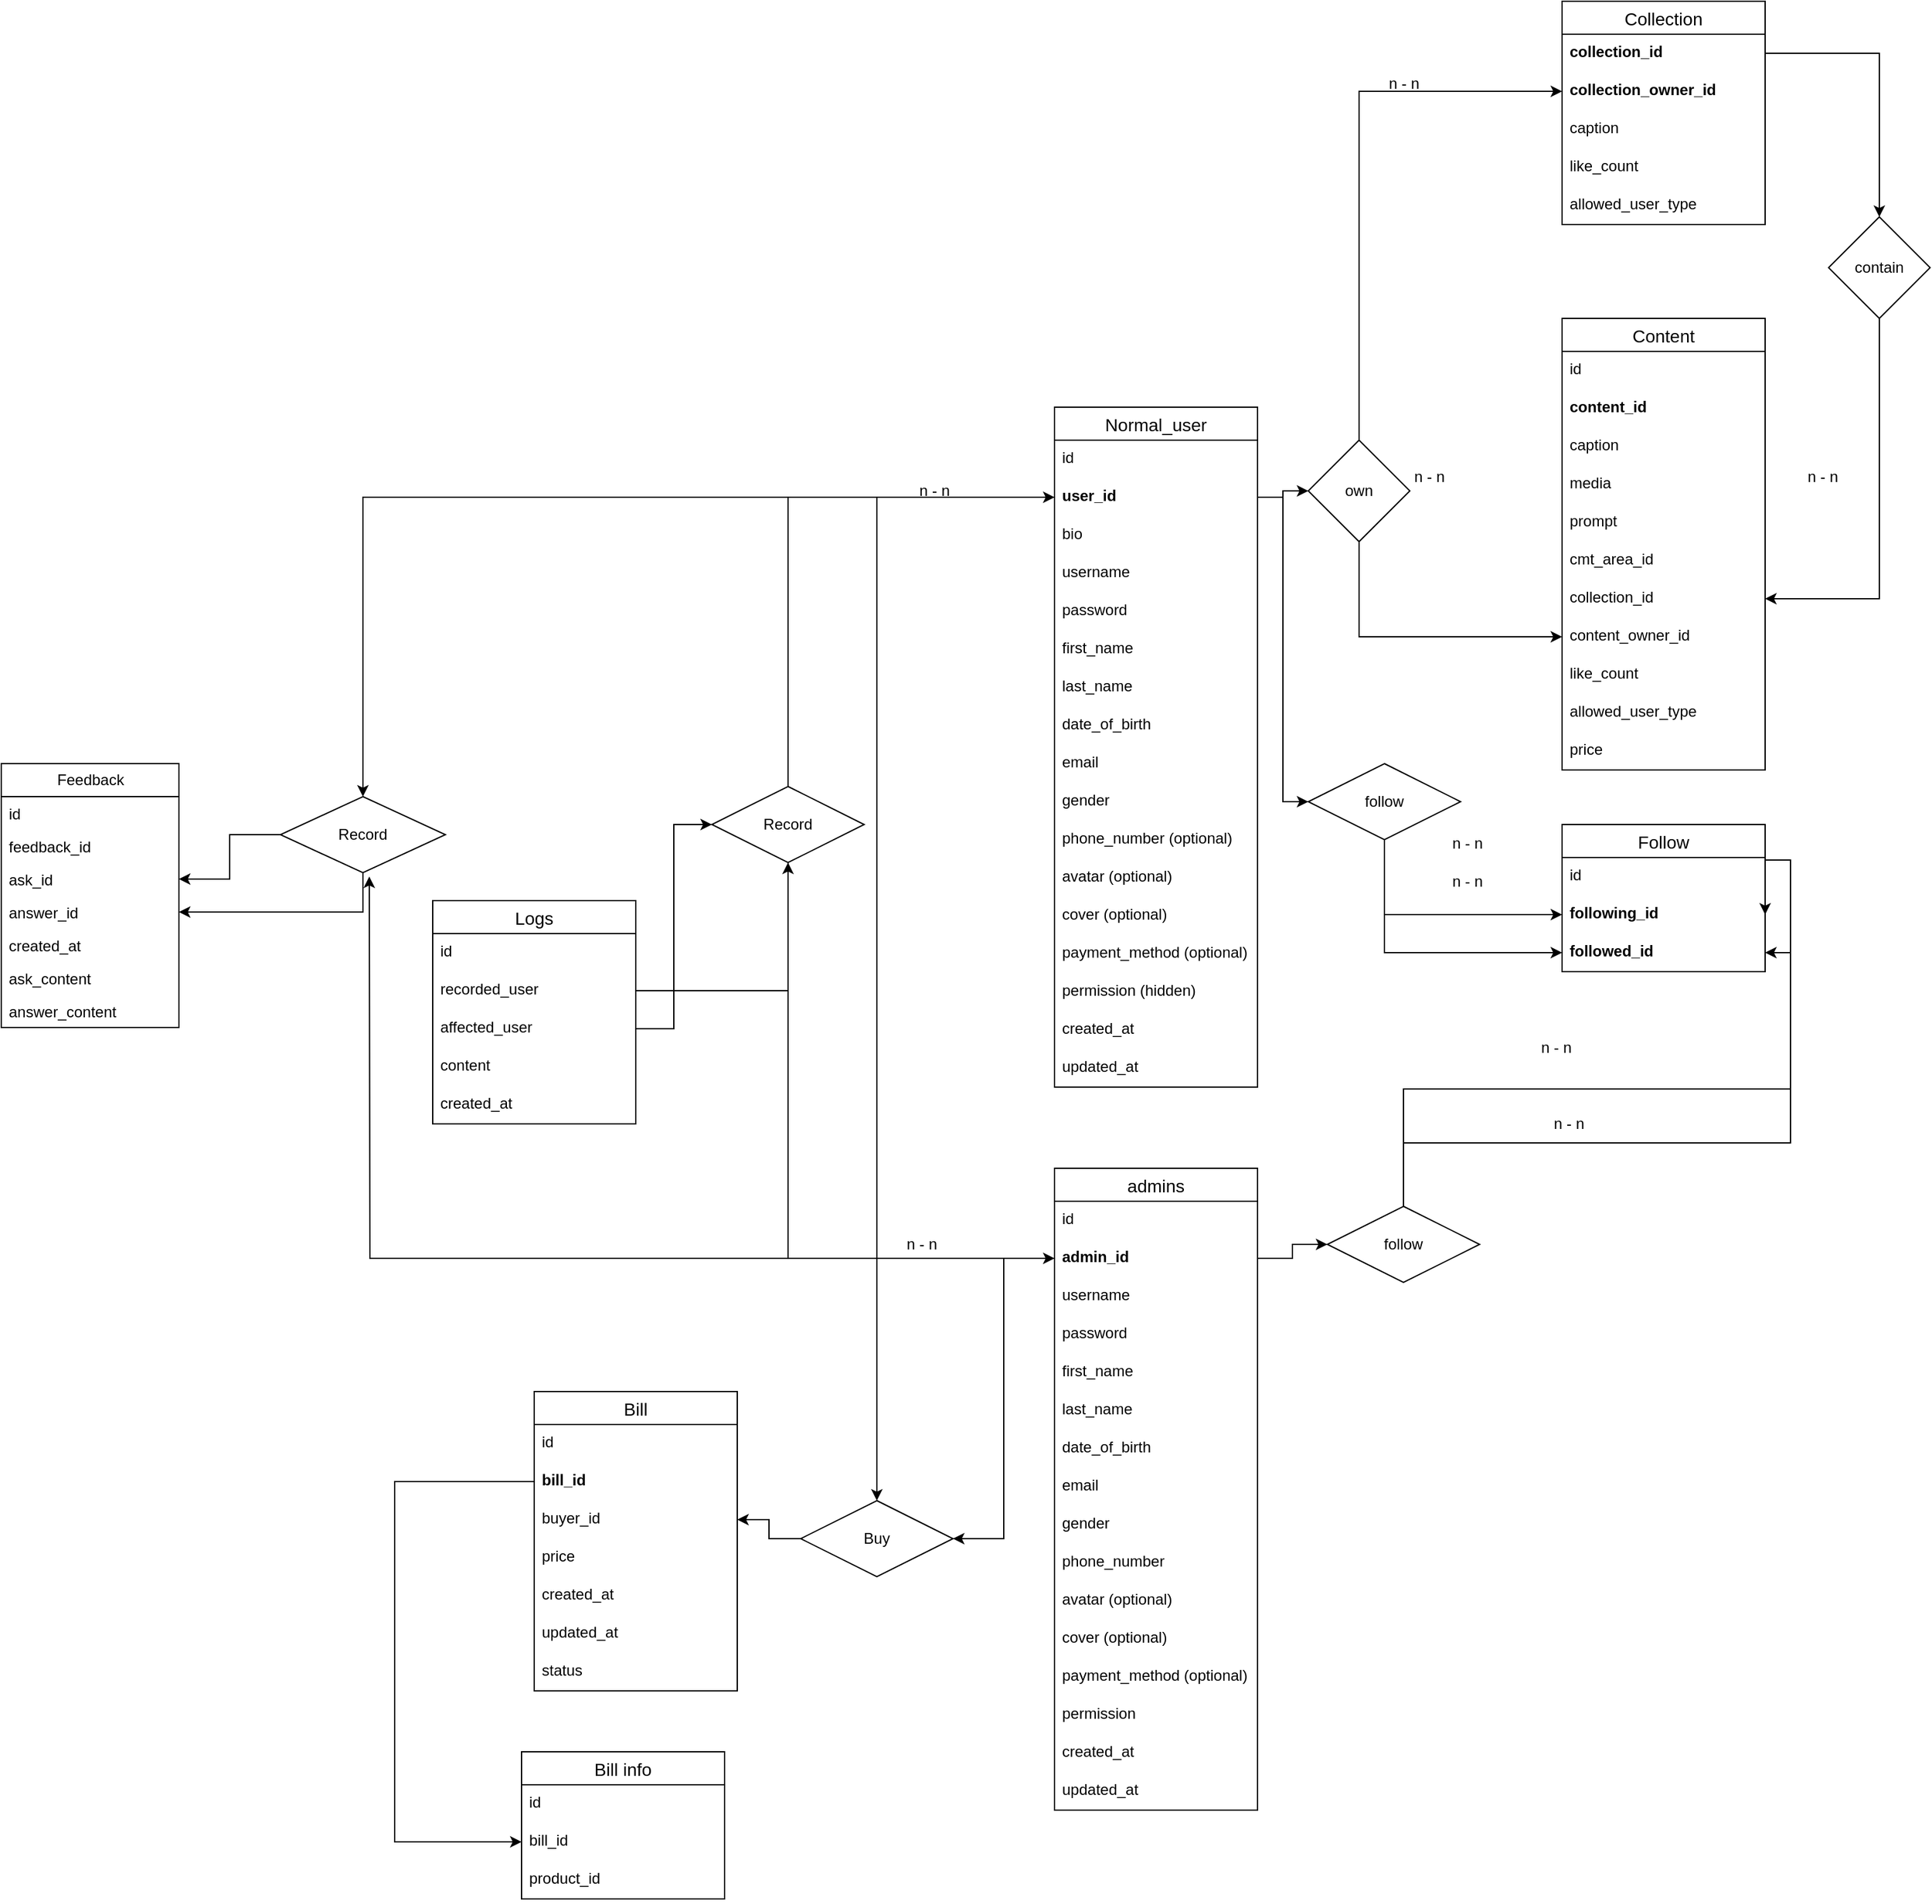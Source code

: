 <mxfile version="20.8.16" type="device"><diagram name="Page-1" id="bbfMSA4uAIU-QjSrY9ZJ"><mxGraphModel dx="2061" dy="1723" grid="1" gridSize="10" guides="1" tooltips="1" connect="1" arrows="1" fold="1" page="1" pageScale="1" pageWidth="850" pageHeight="1100" math="0" shadow="0"><root><mxCell id="0"/><mxCell id="1" parent="0"/><mxCell id="E8EVSRjWcSK8hbPseysD-1" value="Normal_user" style="swimlane;fontStyle=0;childLayout=stackLayout;horizontal=1;startSize=26;horizontalStack=0;resizeParent=1;resizeParentMax=0;resizeLast=0;collapsible=1;marginBottom=0;align=center;fontSize=14;" parent="1" vertex="1"><mxGeometry x="10" width="160" height="536" as="geometry"/></mxCell><mxCell id="E8EVSRjWcSK8hbPseysD-60" value="id" style="text;strokeColor=none;fillColor=none;spacingLeft=4;spacingRight=4;overflow=hidden;rotatable=0;points=[[0,0.5],[1,0.5]];portConstraint=eastwest;fontSize=12;" parent="E8EVSRjWcSK8hbPseysD-1" vertex="1"><mxGeometry y="26" width="160" height="30" as="geometry"/></mxCell><mxCell id="E8EVSRjWcSK8hbPseysD-2" value="user_id" style="text;strokeColor=none;fillColor=none;spacingLeft=4;spacingRight=4;overflow=hidden;rotatable=0;points=[[0,0.5],[1,0.5]];portConstraint=eastwest;fontSize=12;fontStyle=1" parent="E8EVSRjWcSK8hbPseysD-1" vertex="1"><mxGeometry y="56" width="160" height="30" as="geometry"/></mxCell><mxCell id="E8EVSRjWcSK8hbPseysD-72" value="bio" style="text;strokeColor=none;fillColor=none;spacingLeft=4;spacingRight=4;overflow=hidden;rotatable=0;points=[[0,0.5],[1,0.5]];portConstraint=eastwest;fontSize=12;" parent="E8EVSRjWcSK8hbPseysD-1" vertex="1"><mxGeometry y="86" width="160" height="30" as="geometry"/></mxCell><mxCell id="E8EVSRjWcSK8hbPseysD-10" value="username" style="text;strokeColor=none;fillColor=none;spacingLeft=4;spacingRight=4;overflow=hidden;rotatable=0;points=[[0,0.5],[1,0.5]];portConstraint=eastwest;fontSize=12;" parent="E8EVSRjWcSK8hbPseysD-1" vertex="1"><mxGeometry y="116" width="160" height="30" as="geometry"/></mxCell><mxCell id="5a5o-8F9W1n3JFilW6vY-2" value="password" style="text;strokeColor=none;fillColor=none;spacingLeft=4;spacingRight=4;overflow=hidden;rotatable=0;points=[[0,0.5],[1,0.5]];portConstraint=eastwest;fontSize=12;" vertex="1" parent="E8EVSRjWcSK8hbPseysD-1"><mxGeometry y="146" width="160" height="30" as="geometry"/></mxCell><mxCell id="E8EVSRjWcSK8hbPseysD-3" value="first_name" style="text;strokeColor=none;fillColor=none;spacingLeft=4;spacingRight=4;overflow=hidden;rotatable=0;points=[[0,0.5],[1,0.5]];portConstraint=eastwest;fontSize=12;" parent="E8EVSRjWcSK8hbPseysD-1" vertex="1"><mxGeometry y="176" width="160" height="30" as="geometry"/></mxCell><mxCell id="E8EVSRjWcSK8hbPseysD-4" value="last_name" style="text;strokeColor=none;fillColor=none;spacingLeft=4;spacingRight=4;overflow=hidden;rotatable=0;points=[[0,0.5],[1,0.5]];portConstraint=eastwest;fontSize=12;" parent="E8EVSRjWcSK8hbPseysD-1" vertex="1"><mxGeometry y="206" width="160" height="30" as="geometry"/></mxCell><mxCell id="E8EVSRjWcSK8hbPseysD-5" value="date_of_birth " style="text;strokeColor=none;fillColor=none;spacingLeft=4;spacingRight=4;overflow=hidden;rotatable=0;points=[[0,0.5],[1,0.5]];portConstraint=eastwest;fontSize=12;" parent="E8EVSRjWcSK8hbPseysD-1" vertex="1"><mxGeometry y="236" width="160" height="30" as="geometry"/></mxCell><mxCell id="E8EVSRjWcSK8hbPseysD-9" value="email" style="text;strokeColor=none;fillColor=none;spacingLeft=4;spacingRight=4;overflow=hidden;rotatable=0;points=[[0,0.5],[1,0.5]];portConstraint=eastwest;fontSize=12;" parent="E8EVSRjWcSK8hbPseysD-1" vertex="1"><mxGeometry y="266" width="160" height="30" as="geometry"/></mxCell><mxCell id="E8EVSRjWcSK8hbPseysD-8" value="gender" style="text;strokeColor=none;fillColor=none;spacingLeft=4;spacingRight=4;overflow=hidden;rotatable=0;points=[[0,0.5],[1,0.5]];portConstraint=eastwest;fontSize=12;" parent="E8EVSRjWcSK8hbPseysD-1" vertex="1"><mxGeometry y="296" width="160" height="30" as="geometry"/></mxCell><mxCell id="E8EVSRjWcSK8hbPseysD-6" value="phone_number (optional)" style="text;strokeColor=none;fillColor=none;spacingLeft=4;spacingRight=4;overflow=hidden;rotatable=0;points=[[0,0.5],[1,0.5]];portConstraint=eastwest;fontSize=12;" parent="E8EVSRjWcSK8hbPseysD-1" vertex="1"><mxGeometry y="326" width="160" height="30" as="geometry"/></mxCell><mxCell id="E8EVSRjWcSK8hbPseysD-71" value="avatar (optional)" style="text;strokeColor=none;fillColor=none;spacingLeft=4;spacingRight=4;overflow=hidden;rotatable=0;points=[[0,0.5],[1,0.5]];portConstraint=eastwest;fontSize=12;" parent="E8EVSRjWcSK8hbPseysD-1" vertex="1"><mxGeometry y="356" width="160" height="30" as="geometry"/></mxCell><mxCell id="E8EVSRjWcSK8hbPseysD-12" value="cover (optional)" style="text;strokeColor=none;fillColor=none;spacingLeft=4;spacingRight=4;overflow=hidden;rotatable=0;points=[[0,0.5],[1,0.5]];portConstraint=eastwest;fontSize=12;" parent="E8EVSRjWcSK8hbPseysD-1" vertex="1"><mxGeometry y="386" width="160" height="30" as="geometry"/></mxCell><mxCell id="E8EVSRjWcSK8hbPseysD-13" value="payment_method (optional)" style="text;strokeColor=none;fillColor=none;spacingLeft=4;spacingRight=4;overflow=hidden;rotatable=0;points=[[0,0.5],[1,0.5]];portConstraint=eastwest;fontSize=12;" parent="E8EVSRjWcSK8hbPseysD-1" vertex="1"><mxGeometry y="416" width="160" height="30" as="geometry"/></mxCell><mxCell id="E8EVSRjWcSK8hbPseysD-14" value="permission (hidden)" style="text;strokeColor=none;fillColor=none;spacingLeft=4;spacingRight=4;overflow=hidden;rotatable=0;points=[[0,0.5],[1,0.5]];portConstraint=eastwest;fontSize=12;" parent="E8EVSRjWcSK8hbPseysD-1" vertex="1"><mxGeometry y="446" width="160" height="30" as="geometry"/></mxCell><mxCell id="E8EVSRjWcSK8hbPseysD-113" value="created_at" style="text;strokeColor=none;fillColor=none;spacingLeft=4;spacingRight=4;overflow=hidden;rotatable=0;points=[[0,0.5],[1,0.5]];portConstraint=eastwest;fontSize=12;" parent="E8EVSRjWcSK8hbPseysD-1" vertex="1"><mxGeometry y="476" width="160" height="30" as="geometry"/></mxCell><mxCell id="E8EVSRjWcSK8hbPseysD-114" value="updated_at" style="text;strokeColor=none;fillColor=none;spacingLeft=4;spacingRight=4;overflow=hidden;rotatable=0;points=[[0,0.5],[1,0.5]];portConstraint=eastwest;fontSize=12;" parent="E8EVSRjWcSK8hbPseysD-1" vertex="1"><mxGeometry y="506" width="160" height="30" as="geometry"/></mxCell><mxCell id="E8EVSRjWcSK8hbPseysD-15" value="Content" style="swimlane;fontStyle=0;childLayout=stackLayout;horizontal=1;startSize=26;horizontalStack=0;resizeParent=1;resizeParentMax=0;resizeLast=0;collapsible=1;marginBottom=0;align=center;fontSize=14;" parent="1" vertex="1"><mxGeometry x="410" y="-70" width="160" height="356" as="geometry"/></mxCell><mxCell id="E8EVSRjWcSK8hbPseysD-61" value="id" style="text;strokeColor=none;fillColor=none;spacingLeft=4;spacingRight=4;overflow=hidden;rotatable=0;points=[[0,0.5],[1,0.5]];portConstraint=eastwest;fontSize=12;" parent="E8EVSRjWcSK8hbPseysD-15" vertex="1"><mxGeometry y="26" width="160" height="30" as="geometry"/></mxCell><mxCell id="E8EVSRjWcSK8hbPseysD-16" value="content_id" style="text;strokeColor=none;fillColor=none;spacingLeft=4;spacingRight=4;overflow=hidden;rotatable=0;points=[[0,0.5],[1,0.5]];portConstraint=eastwest;fontSize=12;fontStyle=1" parent="E8EVSRjWcSK8hbPseysD-15" vertex="1"><mxGeometry y="56" width="160" height="30" as="geometry"/></mxCell><mxCell id="E8EVSRjWcSK8hbPseysD-20" value="caption" style="text;strokeColor=none;fillColor=none;spacingLeft=4;spacingRight=4;overflow=hidden;rotatable=0;points=[[0,0.5],[1,0.5]];portConstraint=eastwest;fontSize=12;" parent="E8EVSRjWcSK8hbPseysD-15" vertex="1"><mxGeometry y="86" width="160" height="30" as="geometry"/></mxCell><mxCell id="E8EVSRjWcSK8hbPseysD-19" value="media" style="text;strokeColor=none;fillColor=none;spacingLeft=4;spacingRight=4;overflow=hidden;rotatable=0;points=[[0,0.5],[1,0.5]];portConstraint=eastwest;fontSize=12;" parent="E8EVSRjWcSK8hbPseysD-15" vertex="1"><mxGeometry y="116" width="160" height="30" as="geometry"/></mxCell><mxCell id="E8EVSRjWcSK8hbPseysD-154" value="prompt" style="text;strokeColor=none;fillColor=none;spacingLeft=4;spacingRight=4;overflow=hidden;rotatable=0;points=[[0,0.5],[1,0.5]];portConstraint=eastwest;fontSize=12;" parent="E8EVSRjWcSK8hbPseysD-15" vertex="1"><mxGeometry y="146" width="160" height="30" as="geometry"/></mxCell><mxCell id="E8EVSRjWcSK8hbPseysD-22" value="cmt_area_id" style="text;strokeColor=none;fillColor=none;spacingLeft=4;spacingRight=4;overflow=hidden;rotatable=0;points=[[0,0.5],[1,0.5]];portConstraint=eastwest;fontSize=12;fontStyle=0" parent="E8EVSRjWcSK8hbPseysD-15" vertex="1"><mxGeometry y="176" width="160" height="30" as="geometry"/></mxCell><mxCell id="E8EVSRjWcSK8hbPseysD-30" value="collection_id" style="text;strokeColor=none;fillColor=none;spacingLeft=4;spacingRight=4;overflow=hidden;rotatable=0;points=[[0,0.5],[1,0.5]];portConstraint=eastwest;fontSize=12;fontStyle=0" parent="E8EVSRjWcSK8hbPseysD-15" vertex="1"><mxGeometry y="206" width="160" height="30" as="geometry"/></mxCell><mxCell id="E8EVSRjWcSK8hbPseysD-17" value="content_owner_id" style="text;strokeColor=none;fillColor=none;spacingLeft=4;spacingRight=4;overflow=hidden;rotatable=0;points=[[0,0.5],[1,0.5]];portConstraint=eastwest;fontSize=12;" parent="E8EVSRjWcSK8hbPseysD-15" vertex="1"><mxGeometry y="236" width="160" height="30" as="geometry"/></mxCell><mxCell id="E8EVSRjWcSK8hbPseysD-18" value="like_count" style="text;strokeColor=none;fillColor=none;spacingLeft=4;spacingRight=4;overflow=hidden;rotatable=0;points=[[0,0.5],[1,0.5]];portConstraint=eastwest;fontSize=12;" parent="E8EVSRjWcSK8hbPseysD-15" vertex="1"><mxGeometry y="266" width="160" height="30" as="geometry"/></mxCell><mxCell id="E8EVSRjWcSK8hbPseysD-21" value="allowed_user_type" style="text;strokeColor=none;fillColor=none;spacingLeft=4;spacingRight=4;overflow=hidden;rotatable=0;points=[[0,0.5],[1,0.5]];portConstraint=eastwest;fontSize=12;" parent="E8EVSRjWcSK8hbPseysD-15" vertex="1"><mxGeometry y="296" width="160" height="30" as="geometry"/></mxCell><mxCell id="E8EVSRjWcSK8hbPseysD-29" value="price" style="text;strokeColor=none;fillColor=none;spacingLeft=4;spacingRight=4;overflow=hidden;rotatable=0;points=[[0,0.5],[1,0.5]];portConstraint=eastwest;fontSize=12;" parent="E8EVSRjWcSK8hbPseysD-15" vertex="1"><mxGeometry y="326" width="160" height="30" as="geometry"/></mxCell><mxCell id="E8EVSRjWcSK8hbPseysD-28" style="edgeStyle=orthogonalEdgeStyle;rounded=0;orthogonalLoop=1;jettySize=auto;html=1;" parent="1" source="E8EVSRjWcSK8hbPseysD-24" target="E8EVSRjWcSK8hbPseysD-17" edge="1"><mxGeometry relative="1" as="geometry"/></mxCell><mxCell id="E8EVSRjWcSK8hbPseysD-37" style="edgeStyle=orthogonalEdgeStyle;rounded=0;orthogonalLoop=1;jettySize=auto;html=1;entryX=0;entryY=0.5;entryDx=0;entryDy=0;" parent="1" source="E8EVSRjWcSK8hbPseysD-24" target="E8EVSRjWcSK8hbPseysD-33" edge="1"><mxGeometry relative="1" as="geometry"/></mxCell><mxCell id="E8EVSRjWcSK8hbPseysD-24" value="own" style="rhombus;whiteSpace=wrap;html=1;" parent="1" vertex="1"><mxGeometry x="210" y="26" width="80" height="80" as="geometry"/></mxCell><mxCell id="E8EVSRjWcSK8hbPseysD-25" style="edgeStyle=orthogonalEdgeStyle;rounded=0;orthogonalLoop=1;jettySize=auto;html=1;entryX=0;entryY=0.5;entryDx=0;entryDy=0;" parent="1" source="E8EVSRjWcSK8hbPseysD-2" target="E8EVSRjWcSK8hbPseysD-24" edge="1"><mxGeometry relative="1" as="geometry"/></mxCell><mxCell id="E8EVSRjWcSK8hbPseysD-27" value="n - n" style="text;html=1;align=center;verticalAlign=middle;resizable=0;points=[];autosize=1;strokeColor=none;fillColor=none;" parent="1" vertex="1"><mxGeometry x="280" y="40" width="50" height="30" as="geometry"/></mxCell><mxCell id="E8EVSRjWcSK8hbPseysD-31" value="Collection" style="swimlane;fontStyle=0;childLayout=stackLayout;horizontal=1;startSize=26;horizontalStack=0;resizeParent=1;resizeParentMax=0;resizeLast=0;collapsible=1;marginBottom=0;align=center;fontSize=14;" parent="1" vertex="1"><mxGeometry x="410" y="-320" width="160" height="176" as="geometry"/></mxCell><mxCell id="E8EVSRjWcSK8hbPseysD-32" value="collection_id" style="text;strokeColor=none;fillColor=none;spacingLeft=4;spacingRight=4;overflow=hidden;rotatable=0;points=[[0,0.5],[1,0.5]];portConstraint=eastwest;fontSize=12;fontStyle=1" parent="E8EVSRjWcSK8hbPseysD-31" vertex="1"><mxGeometry y="26" width="160" height="30" as="geometry"/></mxCell><mxCell id="E8EVSRjWcSK8hbPseysD-33" value="collection_owner_id&#10;" style="text;strokeColor=none;fillColor=none;spacingLeft=4;spacingRight=4;overflow=hidden;rotatable=0;points=[[0,0.5],[1,0.5]];portConstraint=eastwest;fontSize=12;fontStyle=1" parent="E8EVSRjWcSK8hbPseysD-31" vertex="1"><mxGeometry y="56" width="160" height="30" as="geometry"/></mxCell><mxCell id="E8EVSRjWcSK8hbPseysD-34" value="caption" style="text;strokeColor=none;fillColor=none;spacingLeft=4;spacingRight=4;overflow=hidden;rotatable=0;points=[[0,0.5],[1,0.5]];portConstraint=eastwest;fontSize=12;" parent="E8EVSRjWcSK8hbPseysD-31" vertex="1"><mxGeometry y="86" width="160" height="30" as="geometry"/></mxCell><mxCell id="E8EVSRjWcSK8hbPseysD-35" value="like_count" style="text;strokeColor=none;fillColor=none;spacingLeft=4;spacingRight=4;overflow=hidden;rotatable=0;points=[[0,0.5],[1,0.5]];portConstraint=eastwest;fontSize=12;" parent="E8EVSRjWcSK8hbPseysD-31" vertex="1"><mxGeometry y="116" width="160" height="30" as="geometry"/></mxCell><mxCell id="E8EVSRjWcSK8hbPseysD-36" value="allowed_user_type" style="text;strokeColor=none;fillColor=none;spacingLeft=4;spacingRight=4;overflow=hidden;rotatable=0;points=[[0,0.5],[1,0.5]];portConstraint=eastwest;fontSize=12;" parent="E8EVSRjWcSK8hbPseysD-31" vertex="1"><mxGeometry y="146" width="160" height="30" as="geometry"/></mxCell><mxCell id="E8EVSRjWcSK8hbPseysD-38" value="n - n" style="text;html=1;align=center;verticalAlign=middle;resizable=0;points=[];autosize=1;strokeColor=none;fillColor=none;" parent="1" vertex="1"><mxGeometry x="260" y="-270" width="50" height="30" as="geometry"/></mxCell><mxCell id="E8EVSRjWcSK8hbPseysD-44" style="edgeStyle=orthogonalEdgeStyle;rounded=0;orthogonalLoop=1;jettySize=auto;html=1;" parent="1" source="E8EVSRjWcSK8hbPseysD-40" target="E8EVSRjWcSK8hbPseysD-30" edge="1"><mxGeometry relative="1" as="geometry"/></mxCell><mxCell id="E8EVSRjWcSK8hbPseysD-40" value="contain" style="rhombus;whiteSpace=wrap;html=1;" parent="1" vertex="1"><mxGeometry x="620" y="-150" width="80" height="80" as="geometry"/></mxCell><mxCell id="E8EVSRjWcSK8hbPseysD-42" style="edgeStyle=orthogonalEdgeStyle;rounded=0;orthogonalLoop=1;jettySize=auto;html=1;entryX=0.5;entryY=0;entryDx=0;entryDy=0;" parent="1" source="E8EVSRjWcSK8hbPseysD-32" target="E8EVSRjWcSK8hbPseysD-40" edge="1"><mxGeometry relative="1" as="geometry"/></mxCell><mxCell id="E8EVSRjWcSK8hbPseysD-45" value="n - n" style="text;html=1;align=center;verticalAlign=middle;resizable=0;points=[];autosize=1;strokeColor=none;fillColor=none;" parent="1" vertex="1"><mxGeometry x="590" y="40" width="50" height="30" as="geometry"/></mxCell><mxCell id="E8EVSRjWcSK8hbPseysD-49" value="Follow" style="swimlane;fontStyle=0;childLayout=stackLayout;horizontal=1;startSize=26;horizontalStack=0;resizeParent=1;resizeParentMax=0;resizeLast=0;collapsible=1;marginBottom=0;align=center;fontSize=14;" parent="1" vertex="1"><mxGeometry x="410" y="329" width="160" height="116" as="geometry"/></mxCell><mxCell id="E8EVSRjWcSK8hbPseysD-50" value="id" style="text;strokeColor=none;fillColor=none;spacingLeft=4;spacingRight=4;overflow=hidden;rotatable=0;points=[[0,0.5],[1,0.5]];portConstraint=eastwest;fontSize=12;fontStyle=0" parent="E8EVSRjWcSK8hbPseysD-49" vertex="1"><mxGeometry y="26" width="160" height="30" as="geometry"/></mxCell><mxCell id="E8EVSRjWcSK8hbPseysD-58" value="following_id" style="text;strokeColor=none;fillColor=none;spacingLeft=4;spacingRight=4;overflow=hidden;rotatable=0;points=[[0,0.5],[1,0.5]];portConstraint=eastwest;fontSize=12;fontStyle=1" parent="E8EVSRjWcSK8hbPseysD-49" vertex="1"><mxGeometry y="56" width="160" height="30" as="geometry"/></mxCell><mxCell id="E8EVSRjWcSK8hbPseysD-51" value="followed_id" style="text;strokeColor=none;fillColor=none;spacingLeft=4;spacingRight=4;overflow=hidden;rotatable=0;points=[[0,0.5],[1,0.5]];portConstraint=eastwest;fontSize=12;fontStyle=1" parent="E8EVSRjWcSK8hbPseysD-49" vertex="1"><mxGeometry y="86" width="160" height="30" as="geometry"/></mxCell><mxCell id="E8EVSRjWcSK8hbPseysD-57" style="edgeStyle=orthogonalEdgeStyle;rounded=0;orthogonalLoop=1;jettySize=auto;html=1;" parent="1" source="E8EVSRjWcSK8hbPseysD-54" target="E8EVSRjWcSK8hbPseysD-51" edge="1"><mxGeometry relative="1" as="geometry"/></mxCell><mxCell id="E8EVSRjWcSK8hbPseysD-59" style="edgeStyle=orthogonalEdgeStyle;rounded=0;orthogonalLoop=1;jettySize=auto;html=1;" parent="1" source="E8EVSRjWcSK8hbPseysD-54" target="E8EVSRjWcSK8hbPseysD-58" edge="1"><mxGeometry relative="1" as="geometry"/></mxCell><mxCell id="E8EVSRjWcSK8hbPseysD-54" value="follow" style="shape=rhombus;perimeter=rhombusPerimeter;whiteSpace=wrap;html=1;align=center;" parent="1" vertex="1"><mxGeometry x="210" y="281" width="120" height="60" as="geometry"/></mxCell><mxCell id="E8EVSRjWcSK8hbPseysD-55" style="edgeStyle=orthogonalEdgeStyle;rounded=0;orthogonalLoop=1;jettySize=auto;html=1;entryX=0;entryY=0.5;entryDx=0;entryDy=0;" parent="1" source="E8EVSRjWcSK8hbPseysD-2" target="E8EVSRjWcSK8hbPseysD-54" edge="1"><mxGeometry relative="1" as="geometry"/></mxCell><mxCell id="E8EVSRjWcSK8hbPseysD-67" value="n - n" style="text;html=1;align=center;verticalAlign=middle;resizable=0;points=[];autosize=1;strokeColor=none;fillColor=none;" parent="1" vertex="1"><mxGeometry x="310" y="329" width="50" height="30" as="geometry"/></mxCell><mxCell id="E8EVSRjWcSK8hbPseysD-69" value="n - n" style="text;html=1;align=center;verticalAlign=middle;resizable=0;points=[];autosize=1;strokeColor=none;fillColor=none;" parent="1" vertex="1"><mxGeometry x="310" y="359" width="50" height="30" as="geometry"/></mxCell><mxCell id="E8EVSRjWcSK8hbPseysD-73" value="admins" style="swimlane;fontStyle=0;childLayout=stackLayout;horizontal=1;startSize=26;horizontalStack=0;resizeParent=1;resizeParentMax=0;resizeLast=0;collapsible=1;marginBottom=0;align=center;fontSize=14;" parent="1" vertex="1"><mxGeometry x="10" y="600" width="160" height="506" as="geometry"/></mxCell><mxCell id="E8EVSRjWcSK8hbPseysD-74" value="id" style="text;strokeColor=none;fillColor=none;spacingLeft=4;spacingRight=4;overflow=hidden;rotatable=0;points=[[0,0.5],[1,0.5]];portConstraint=eastwest;fontSize=12;" parent="E8EVSRjWcSK8hbPseysD-73" vertex="1"><mxGeometry y="26" width="160" height="30" as="geometry"/></mxCell><mxCell id="E8EVSRjWcSK8hbPseysD-75" value="admin_id" style="text;strokeColor=none;fillColor=none;spacingLeft=4;spacingRight=4;overflow=hidden;rotatable=0;points=[[0,0.5],[1,0.5]];portConstraint=eastwest;fontSize=12;fontStyle=1" parent="E8EVSRjWcSK8hbPseysD-73" vertex="1"><mxGeometry y="56" width="160" height="30" as="geometry"/></mxCell><mxCell id="E8EVSRjWcSK8hbPseysD-77" value="username" style="text;strokeColor=none;fillColor=none;spacingLeft=4;spacingRight=4;overflow=hidden;rotatable=0;points=[[0,0.5],[1,0.5]];portConstraint=eastwest;fontSize=12;" parent="E8EVSRjWcSK8hbPseysD-73" vertex="1"><mxGeometry y="86" width="160" height="30" as="geometry"/></mxCell><mxCell id="5a5o-8F9W1n3JFilW6vY-1" value="password&#10;" style="text;strokeColor=none;fillColor=none;spacingLeft=4;spacingRight=4;overflow=hidden;rotatable=0;points=[[0,0.5],[1,0.5]];portConstraint=eastwest;fontSize=12;" vertex="1" parent="E8EVSRjWcSK8hbPseysD-73"><mxGeometry y="116" width="160" height="30" as="geometry"/></mxCell><mxCell id="E8EVSRjWcSK8hbPseysD-78" value="first_name" style="text;strokeColor=none;fillColor=none;spacingLeft=4;spacingRight=4;overflow=hidden;rotatable=0;points=[[0,0.5],[1,0.5]];portConstraint=eastwest;fontSize=12;" parent="E8EVSRjWcSK8hbPseysD-73" vertex="1"><mxGeometry y="146" width="160" height="30" as="geometry"/></mxCell><mxCell id="E8EVSRjWcSK8hbPseysD-79" value="last_name" style="text;strokeColor=none;fillColor=none;spacingLeft=4;spacingRight=4;overflow=hidden;rotatable=0;points=[[0,0.5],[1,0.5]];portConstraint=eastwest;fontSize=12;" parent="E8EVSRjWcSK8hbPseysD-73" vertex="1"><mxGeometry y="176" width="160" height="30" as="geometry"/></mxCell><mxCell id="E8EVSRjWcSK8hbPseysD-80" value="date_of_birth " style="text;strokeColor=none;fillColor=none;spacingLeft=4;spacingRight=4;overflow=hidden;rotatable=0;points=[[0,0.5],[1,0.5]];portConstraint=eastwest;fontSize=12;" parent="E8EVSRjWcSK8hbPseysD-73" vertex="1"><mxGeometry y="206" width="160" height="30" as="geometry"/></mxCell><mxCell id="E8EVSRjWcSK8hbPseysD-81" value="email" style="text;strokeColor=none;fillColor=none;spacingLeft=4;spacingRight=4;overflow=hidden;rotatable=0;points=[[0,0.5],[1,0.5]];portConstraint=eastwest;fontSize=12;" parent="E8EVSRjWcSK8hbPseysD-73" vertex="1"><mxGeometry y="236" width="160" height="30" as="geometry"/></mxCell><mxCell id="E8EVSRjWcSK8hbPseysD-82" value="gender" style="text;strokeColor=none;fillColor=none;spacingLeft=4;spacingRight=4;overflow=hidden;rotatable=0;points=[[0,0.5],[1,0.5]];portConstraint=eastwest;fontSize=12;" parent="E8EVSRjWcSK8hbPseysD-73" vertex="1"><mxGeometry y="266" width="160" height="30" as="geometry"/></mxCell><mxCell id="E8EVSRjWcSK8hbPseysD-83" value="phone_number" style="text;strokeColor=none;fillColor=none;spacingLeft=4;spacingRight=4;overflow=hidden;rotatable=0;points=[[0,0.5],[1,0.5]];portConstraint=eastwest;fontSize=12;" parent="E8EVSRjWcSK8hbPseysD-73" vertex="1"><mxGeometry y="296" width="160" height="30" as="geometry"/></mxCell><mxCell id="E8EVSRjWcSK8hbPseysD-85" value="avatar (optional)" style="text;strokeColor=none;fillColor=none;spacingLeft=4;spacingRight=4;overflow=hidden;rotatable=0;points=[[0,0.5],[1,0.5]];portConstraint=eastwest;fontSize=12;" parent="E8EVSRjWcSK8hbPseysD-73" vertex="1"><mxGeometry y="326" width="160" height="30" as="geometry"/></mxCell><mxCell id="E8EVSRjWcSK8hbPseysD-86" value="cover (optional)" style="text;strokeColor=none;fillColor=none;spacingLeft=4;spacingRight=4;overflow=hidden;rotatable=0;points=[[0,0.5],[1,0.5]];portConstraint=eastwest;fontSize=12;" parent="E8EVSRjWcSK8hbPseysD-73" vertex="1"><mxGeometry y="356" width="160" height="30" as="geometry"/></mxCell><mxCell id="E8EVSRjWcSK8hbPseysD-87" value="payment_method (optional)" style="text;strokeColor=none;fillColor=none;spacingLeft=4;spacingRight=4;overflow=hidden;rotatable=0;points=[[0,0.5],[1,0.5]];portConstraint=eastwest;fontSize=12;" parent="E8EVSRjWcSK8hbPseysD-73" vertex="1"><mxGeometry y="386" width="160" height="30" as="geometry"/></mxCell><mxCell id="E8EVSRjWcSK8hbPseysD-88" value="permission" style="text;strokeColor=none;fillColor=none;spacingLeft=4;spacingRight=4;overflow=hidden;rotatable=0;points=[[0,0.5],[1,0.5]];portConstraint=eastwest;fontSize=12;" parent="E8EVSRjWcSK8hbPseysD-73" vertex="1"><mxGeometry y="416" width="160" height="30" as="geometry"/></mxCell><mxCell id="E8EVSRjWcSK8hbPseysD-115" value="created_at" style="text;strokeColor=none;fillColor=none;spacingLeft=4;spacingRight=4;overflow=hidden;rotatable=0;points=[[0,0.5],[1,0.5]];portConstraint=eastwest;fontSize=12;" parent="E8EVSRjWcSK8hbPseysD-73" vertex="1"><mxGeometry y="446" width="160" height="30" as="geometry"/></mxCell><mxCell id="E8EVSRjWcSK8hbPseysD-116" value="updated_at" style="text;strokeColor=none;fillColor=none;spacingLeft=4;spacingRight=4;overflow=hidden;rotatable=0;points=[[0,0.5],[1,0.5]];portConstraint=eastwest;fontSize=12;" parent="E8EVSRjWcSK8hbPseysD-73" vertex="1"><mxGeometry y="476" width="160" height="30" as="geometry"/></mxCell><mxCell id="E8EVSRjWcSK8hbPseysD-94" style="edgeStyle=orthogonalEdgeStyle;rounded=0;orthogonalLoop=1;jettySize=auto;html=1;entryX=1;entryY=0.5;entryDx=0;entryDy=0;" parent="1" source="E8EVSRjWcSK8hbPseysD-92" target="E8EVSRjWcSK8hbPseysD-51" edge="1"><mxGeometry relative="1" as="geometry"/></mxCell><mxCell id="E8EVSRjWcSK8hbPseysD-95" style="edgeStyle=orthogonalEdgeStyle;rounded=0;orthogonalLoop=1;jettySize=auto;html=1;entryX=1;entryY=0.5;entryDx=0;entryDy=0;" parent="1" source="E8EVSRjWcSK8hbPseysD-92" target="E8EVSRjWcSK8hbPseysD-58" edge="1"><mxGeometry relative="1" as="geometry"><Array as="points"><mxPoint x="285" y="580"/><mxPoint x="590" y="580"/><mxPoint x="590" y="357"/></Array></mxGeometry></mxCell><mxCell id="E8EVSRjWcSK8hbPseysD-92" value="follow" style="shape=rhombus;perimeter=rhombusPerimeter;whiteSpace=wrap;html=1;align=center;" parent="1" vertex="1"><mxGeometry x="225" y="630" width="120" height="60" as="geometry"/></mxCell><mxCell id="E8EVSRjWcSK8hbPseysD-93" style="edgeStyle=orthogonalEdgeStyle;rounded=0;orthogonalLoop=1;jettySize=auto;html=1;entryX=0;entryY=0.5;entryDx=0;entryDy=0;" parent="1" source="E8EVSRjWcSK8hbPseysD-75" target="E8EVSRjWcSK8hbPseysD-92" edge="1"><mxGeometry relative="1" as="geometry"/></mxCell><mxCell id="E8EVSRjWcSK8hbPseysD-96" value="n - n" style="text;html=1;align=center;verticalAlign=middle;resizable=0;points=[];autosize=1;strokeColor=none;fillColor=none;" parent="1" vertex="1"><mxGeometry x="380" y="490" width="50" height="30" as="geometry"/></mxCell><mxCell id="E8EVSRjWcSK8hbPseysD-97" value="n - n" style="text;html=1;align=center;verticalAlign=middle;resizable=0;points=[];autosize=1;strokeColor=none;fillColor=none;" parent="1" vertex="1"><mxGeometry x="390" y="550" width="50" height="30" as="geometry"/></mxCell><mxCell id="E8EVSRjWcSK8hbPseysD-98" value="Logs" style="swimlane;fontStyle=0;childLayout=stackLayout;horizontal=1;startSize=26;horizontalStack=0;resizeParent=1;resizeParentMax=0;resizeLast=0;collapsible=1;marginBottom=0;align=center;fontSize=14;" parent="1" vertex="1"><mxGeometry x="-480" y="389" width="160" height="176" as="geometry"/></mxCell><mxCell id="E8EVSRjWcSK8hbPseysD-99" value="id" style="text;strokeColor=none;fillColor=none;spacingLeft=4;spacingRight=4;overflow=hidden;rotatable=0;points=[[0,0.5],[1,0.5]];portConstraint=eastwest;fontSize=12;" parent="E8EVSRjWcSK8hbPseysD-98" vertex="1"><mxGeometry y="26" width="160" height="30" as="geometry"/></mxCell><mxCell id="E8EVSRjWcSK8hbPseysD-109" value="recorded_user" style="text;strokeColor=none;fillColor=none;spacingLeft=4;spacingRight=4;overflow=hidden;rotatable=0;points=[[0,0.5],[1,0.5]];portConstraint=eastwest;fontSize=12;" parent="E8EVSRjWcSK8hbPseysD-98" vertex="1"><mxGeometry y="56" width="160" height="30" as="geometry"/></mxCell><mxCell id="E8EVSRjWcSK8hbPseysD-101" value="affected_user" style="text;strokeColor=none;fillColor=none;spacingLeft=4;spacingRight=4;overflow=hidden;rotatable=0;points=[[0,0.5],[1,0.5]];portConstraint=eastwest;fontSize=12;" parent="E8EVSRjWcSK8hbPseysD-98" vertex="1"><mxGeometry y="86" width="160" height="30" as="geometry"/></mxCell><mxCell id="E8EVSRjWcSK8hbPseysD-110" value="content" style="text;strokeColor=none;fillColor=none;spacingLeft=4;spacingRight=4;overflow=hidden;rotatable=0;points=[[0,0.5],[1,0.5]];portConstraint=eastwest;fontSize=12;" parent="E8EVSRjWcSK8hbPseysD-98" vertex="1"><mxGeometry y="116" width="160" height="30" as="geometry"/></mxCell><mxCell id="E8EVSRjWcSK8hbPseysD-112" value="created_at" style="text;strokeColor=none;fillColor=none;spacingLeft=4;spacingRight=4;overflow=hidden;rotatable=0;points=[[0,0.5],[1,0.5]];portConstraint=eastwest;fontSize=12;" parent="E8EVSRjWcSK8hbPseysD-98" vertex="1"><mxGeometry y="146" width="160" height="30" as="geometry"/></mxCell><mxCell id="E8EVSRjWcSK8hbPseysD-105" style="edgeStyle=orthogonalEdgeStyle;rounded=0;orthogonalLoop=1;jettySize=auto;html=1;entryX=0;entryY=0.5;entryDx=0;entryDy=0;" parent="1" source="E8EVSRjWcSK8hbPseysD-103" target="E8EVSRjWcSK8hbPseysD-2" edge="1"><mxGeometry relative="1" as="geometry"/></mxCell><mxCell id="E8EVSRjWcSK8hbPseysD-106" style="edgeStyle=orthogonalEdgeStyle;rounded=0;orthogonalLoop=1;jettySize=auto;html=1;entryX=0;entryY=0.5;entryDx=0;entryDy=0;" parent="1" source="E8EVSRjWcSK8hbPseysD-103" target="E8EVSRjWcSK8hbPseysD-75" edge="1"><mxGeometry relative="1" as="geometry"/></mxCell><mxCell id="E8EVSRjWcSK8hbPseysD-103" value="Record" style="shape=rhombus;perimeter=rhombusPerimeter;whiteSpace=wrap;html=1;align=center;" parent="1" vertex="1"><mxGeometry x="-260" y="299" width="120" height="60" as="geometry"/></mxCell><mxCell id="E8EVSRjWcSK8hbPseysD-104" style="edgeStyle=orthogonalEdgeStyle;rounded=0;orthogonalLoop=1;jettySize=auto;html=1;entryX=0;entryY=0.5;entryDx=0;entryDy=0;" parent="1" source="E8EVSRjWcSK8hbPseysD-101" target="E8EVSRjWcSK8hbPseysD-103" edge="1"><mxGeometry relative="1" as="geometry"/></mxCell><mxCell id="E8EVSRjWcSK8hbPseysD-107" value="n - n" style="text;html=1;align=center;verticalAlign=middle;resizable=0;points=[];autosize=1;strokeColor=none;fillColor=none;" parent="1" vertex="1"><mxGeometry x="-120" y="645" width="50" height="30" as="geometry"/></mxCell><mxCell id="E8EVSRjWcSK8hbPseysD-108" value="n - n" style="text;html=1;align=center;verticalAlign=middle;resizable=0;points=[];autosize=1;strokeColor=none;fillColor=none;" parent="1" vertex="1"><mxGeometry x="-110" y="51" width="50" height="30" as="geometry"/></mxCell><mxCell id="E8EVSRjWcSK8hbPseysD-111" style="edgeStyle=orthogonalEdgeStyle;rounded=0;orthogonalLoop=1;jettySize=auto;html=1;" parent="1" source="E8EVSRjWcSK8hbPseysD-109" target="E8EVSRjWcSK8hbPseysD-103" edge="1"><mxGeometry relative="1" as="geometry"/></mxCell><mxCell id="E8EVSRjWcSK8hbPseysD-117" value="Feedback" style="swimlane;fontStyle=0;childLayout=stackLayout;horizontal=1;startSize=26;fillColor=none;horizontalStack=0;resizeParent=1;resizeParentMax=0;resizeLast=0;collapsible=1;marginBottom=0;html=1;" parent="1" vertex="1"><mxGeometry x="-820" y="281" width="140" height="208" as="geometry"/></mxCell><mxCell id="E8EVSRjWcSK8hbPseysD-118" value="id" style="text;strokeColor=none;fillColor=none;align=left;verticalAlign=top;spacingLeft=4;spacingRight=4;overflow=hidden;rotatable=0;points=[[0,0.5],[1,0.5]];portConstraint=eastwest;whiteSpace=wrap;html=1;" parent="E8EVSRjWcSK8hbPseysD-117" vertex="1"><mxGeometry y="26" width="140" height="26" as="geometry"/></mxCell><mxCell id="E8EVSRjWcSK8hbPseysD-130" value="feedback_id" style="text;strokeColor=none;fillColor=none;align=left;verticalAlign=top;spacingLeft=4;spacingRight=4;overflow=hidden;rotatable=0;points=[[0,0.5],[1,0.5]];portConstraint=eastwest;whiteSpace=wrap;html=1;" parent="E8EVSRjWcSK8hbPseysD-117" vertex="1"><mxGeometry y="52" width="140" height="26" as="geometry"/></mxCell><mxCell id="E8EVSRjWcSK8hbPseysD-119" value="ask_id" style="text;strokeColor=none;fillColor=none;align=left;verticalAlign=top;spacingLeft=4;spacingRight=4;overflow=hidden;rotatable=0;points=[[0,0.5],[1,0.5]];portConstraint=eastwest;whiteSpace=wrap;html=1;" parent="E8EVSRjWcSK8hbPseysD-117" vertex="1"><mxGeometry y="78" width="140" height="26" as="geometry"/></mxCell><mxCell id="E8EVSRjWcSK8hbPseysD-126" value="answer_id" style="text;strokeColor=none;fillColor=none;align=left;verticalAlign=top;spacingLeft=4;spacingRight=4;overflow=hidden;rotatable=0;points=[[0,0.5],[1,0.5]];portConstraint=eastwest;whiteSpace=wrap;html=1;" parent="E8EVSRjWcSK8hbPseysD-117" vertex="1"><mxGeometry y="104" width="140" height="26" as="geometry"/></mxCell><mxCell id="E8EVSRjWcSK8hbPseysD-120" value="created_at" style="text;strokeColor=none;fillColor=none;align=left;verticalAlign=top;spacingLeft=4;spacingRight=4;overflow=hidden;rotatable=0;points=[[0,0.5],[1,0.5]];portConstraint=eastwest;whiteSpace=wrap;html=1;" parent="E8EVSRjWcSK8hbPseysD-117" vertex="1"><mxGeometry y="130" width="140" height="26" as="geometry"/></mxCell><mxCell id="E8EVSRjWcSK8hbPseysD-127" value="ask_content" style="text;strokeColor=none;fillColor=none;align=left;verticalAlign=top;spacingLeft=4;spacingRight=4;overflow=hidden;rotatable=0;points=[[0,0.5],[1,0.5]];portConstraint=eastwest;whiteSpace=wrap;html=1;" parent="E8EVSRjWcSK8hbPseysD-117" vertex="1"><mxGeometry y="156" width="140" height="26" as="geometry"/></mxCell><mxCell id="E8EVSRjWcSK8hbPseysD-129" value="answer_content" style="text;strokeColor=none;fillColor=none;align=left;verticalAlign=top;spacingLeft=4;spacingRight=4;overflow=hidden;rotatable=0;points=[[0,0.5],[1,0.5]];portConstraint=eastwest;whiteSpace=wrap;html=1;" parent="E8EVSRjWcSK8hbPseysD-117" vertex="1"><mxGeometry y="182" width="140" height="26" as="geometry"/></mxCell><mxCell id="E8EVSRjWcSK8hbPseysD-125" style="edgeStyle=orthogonalEdgeStyle;rounded=0;orthogonalLoop=1;jettySize=auto;html=1;" parent="1" source="E8EVSRjWcSK8hbPseysD-121" target="E8EVSRjWcSK8hbPseysD-119" edge="1"><mxGeometry relative="1" as="geometry"/></mxCell><mxCell id="E8EVSRjWcSK8hbPseysD-128" style="edgeStyle=orthogonalEdgeStyle;rounded=0;orthogonalLoop=1;jettySize=auto;html=1;" parent="1" source="E8EVSRjWcSK8hbPseysD-121" target="E8EVSRjWcSK8hbPseysD-126" edge="1"><mxGeometry relative="1" as="geometry"/></mxCell><mxCell id="E8EVSRjWcSK8hbPseysD-121" value="Record" style="shape=rhombus;perimeter=rhombusPerimeter;whiteSpace=wrap;html=1;align=center;" parent="1" vertex="1"><mxGeometry x="-600" y="307" width="130" height="60" as="geometry"/></mxCell><mxCell id="E8EVSRjWcSK8hbPseysD-122" style="edgeStyle=orthogonalEdgeStyle;rounded=0;orthogonalLoop=1;jettySize=auto;html=1;entryX=0.5;entryY=0;entryDx=0;entryDy=0;" parent="1" source="E8EVSRjWcSK8hbPseysD-2" target="E8EVSRjWcSK8hbPseysD-121" edge="1"><mxGeometry relative="1" as="geometry"/></mxCell><mxCell id="E8EVSRjWcSK8hbPseysD-123" style="edgeStyle=orthogonalEdgeStyle;rounded=0;orthogonalLoop=1;jettySize=auto;html=1;" parent="1" source="E8EVSRjWcSK8hbPseysD-75" edge="1"><mxGeometry relative="1" as="geometry"><mxPoint x="-530" y="370" as="targetPoint"/></mxGeometry></mxCell><mxCell id="E8EVSRjWcSK8hbPseysD-131" value="Bill" style="swimlane;fontStyle=0;childLayout=stackLayout;horizontal=1;startSize=26;horizontalStack=0;resizeParent=1;resizeParentMax=0;resizeLast=0;collapsible=1;marginBottom=0;align=center;fontSize=14;" parent="1" vertex="1"><mxGeometry x="-400" y="776" width="160" height="236" as="geometry"/></mxCell><mxCell id="E8EVSRjWcSK8hbPseysD-132" value="id&#10;" style="text;strokeColor=none;fillColor=none;spacingLeft=4;spacingRight=4;overflow=hidden;rotatable=0;points=[[0,0.5],[1,0.5]];portConstraint=eastwest;fontSize=12;" parent="E8EVSRjWcSK8hbPseysD-131" vertex="1"><mxGeometry y="26" width="160" height="30" as="geometry"/></mxCell><mxCell id="E8EVSRjWcSK8hbPseysD-133" value="bill_id" style="text;strokeColor=none;fillColor=none;spacingLeft=4;spacingRight=4;overflow=hidden;rotatable=0;points=[[0,0.5],[1,0.5]];portConstraint=eastwest;fontSize=12;fontStyle=1" parent="E8EVSRjWcSK8hbPseysD-131" vertex="1"><mxGeometry y="56" width="160" height="30" as="geometry"/></mxCell><mxCell id="E8EVSRjWcSK8hbPseysD-134" value="buyer_id" style="text;strokeColor=none;fillColor=none;spacingLeft=4;spacingRight=4;overflow=hidden;rotatable=0;points=[[0,0.5],[1,0.5]];portConstraint=eastwest;fontSize=12;" parent="E8EVSRjWcSK8hbPseysD-131" vertex="1"><mxGeometry y="86" width="160" height="30" as="geometry"/></mxCell><mxCell id="E8EVSRjWcSK8hbPseysD-136" value="price" style="text;strokeColor=none;fillColor=none;spacingLeft=4;spacingRight=4;overflow=hidden;rotatable=0;points=[[0,0.5],[1,0.5]];portConstraint=eastwest;fontSize=12;" parent="E8EVSRjWcSK8hbPseysD-131" vertex="1"><mxGeometry y="116" width="160" height="30" as="geometry"/></mxCell><mxCell id="E8EVSRjWcSK8hbPseysD-137" value="created_at" style="text;strokeColor=none;fillColor=none;spacingLeft=4;spacingRight=4;overflow=hidden;rotatable=0;points=[[0,0.5],[1,0.5]];portConstraint=eastwest;fontSize=12;" parent="E8EVSRjWcSK8hbPseysD-131" vertex="1"><mxGeometry y="146" width="160" height="30" as="geometry"/></mxCell><mxCell id="E8EVSRjWcSK8hbPseysD-138" value="updated_at" style="text;strokeColor=none;fillColor=none;spacingLeft=4;spacingRight=4;overflow=hidden;rotatable=0;points=[[0,0.5],[1,0.5]];portConstraint=eastwest;fontSize=12;" parent="E8EVSRjWcSK8hbPseysD-131" vertex="1"><mxGeometry y="176" width="160" height="30" as="geometry"/></mxCell><mxCell id="E8EVSRjWcSK8hbPseysD-139" value="status" style="text;strokeColor=none;fillColor=none;spacingLeft=4;spacingRight=4;overflow=hidden;rotatable=0;points=[[0,0.5],[1,0.5]];portConstraint=eastwest;fontSize=12;" parent="E8EVSRjWcSK8hbPseysD-131" vertex="1"><mxGeometry y="206" width="160" height="30" as="geometry"/></mxCell><mxCell id="E8EVSRjWcSK8hbPseysD-143" style="edgeStyle=orthogonalEdgeStyle;rounded=0;orthogonalLoop=1;jettySize=auto;html=1;" parent="1" source="E8EVSRjWcSK8hbPseysD-141" target="E8EVSRjWcSK8hbPseysD-134" edge="1"><mxGeometry relative="1" as="geometry"/></mxCell><mxCell id="E8EVSRjWcSK8hbPseysD-141" value="Buy" style="shape=rhombus;perimeter=rhombusPerimeter;whiteSpace=wrap;html=1;align=center;" parent="1" vertex="1"><mxGeometry x="-190" y="862" width="120" height="60" as="geometry"/></mxCell><mxCell id="E8EVSRjWcSK8hbPseysD-142" style="edgeStyle=orthogonalEdgeStyle;rounded=0;orthogonalLoop=1;jettySize=auto;html=1;entryX=1;entryY=0.5;entryDx=0;entryDy=0;" parent="1" source="E8EVSRjWcSK8hbPseysD-75" target="E8EVSRjWcSK8hbPseysD-141" edge="1"><mxGeometry relative="1" as="geometry"/></mxCell><mxCell id="E8EVSRjWcSK8hbPseysD-144" style="edgeStyle=orthogonalEdgeStyle;rounded=0;orthogonalLoop=1;jettySize=auto;html=1;" parent="1" source="E8EVSRjWcSK8hbPseysD-2" target="E8EVSRjWcSK8hbPseysD-141" edge="1"><mxGeometry relative="1" as="geometry"/></mxCell><mxCell id="E8EVSRjWcSK8hbPseysD-145" value="Bill info" style="swimlane;fontStyle=0;childLayout=stackLayout;horizontal=1;startSize=26;horizontalStack=0;resizeParent=1;resizeParentMax=0;resizeLast=0;collapsible=1;marginBottom=0;align=center;fontSize=14;" parent="1" vertex="1"><mxGeometry x="-410" y="1060" width="160" height="116" as="geometry"/></mxCell><mxCell id="E8EVSRjWcSK8hbPseysD-151" value="id" style="text;strokeColor=none;fillColor=none;spacingLeft=4;spacingRight=4;overflow=hidden;rotatable=0;points=[[0,0.5],[1,0.5]];portConstraint=eastwest;fontSize=12;" parent="E8EVSRjWcSK8hbPseysD-145" vertex="1"><mxGeometry y="26" width="160" height="30" as="geometry"/></mxCell><mxCell id="E8EVSRjWcSK8hbPseysD-147" value="bill_id" style="text;strokeColor=none;fillColor=none;spacingLeft=4;spacingRight=4;overflow=hidden;rotatable=0;points=[[0,0.5],[1,0.5]];portConstraint=eastwest;fontSize=12;" parent="E8EVSRjWcSK8hbPseysD-145" vertex="1"><mxGeometry y="56" width="160" height="30" as="geometry"/></mxCell><mxCell id="E8EVSRjWcSK8hbPseysD-148" value="product_id" style="text;strokeColor=none;fillColor=none;spacingLeft=4;spacingRight=4;overflow=hidden;rotatable=0;points=[[0,0.5],[1,0.5]];portConstraint=eastwest;fontSize=12;" parent="E8EVSRjWcSK8hbPseysD-145" vertex="1"><mxGeometry y="86" width="160" height="30" as="geometry"/></mxCell><mxCell id="E8EVSRjWcSK8hbPseysD-152" style="edgeStyle=orthogonalEdgeStyle;rounded=0;orthogonalLoop=1;jettySize=auto;html=1;entryX=0;entryY=0.5;entryDx=0;entryDy=0;" parent="1" source="E8EVSRjWcSK8hbPseysD-133" target="E8EVSRjWcSK8hbPseysD-147" edge="1"><mxGeometry relative="1" as="geometry"><Array as="points"><mxPoint x="-510" y="847"/><mxPoint x="-510" y="1131"/></Array></mxGeometry></mxCell></root></mxGraphModel></diagram></mxfile>